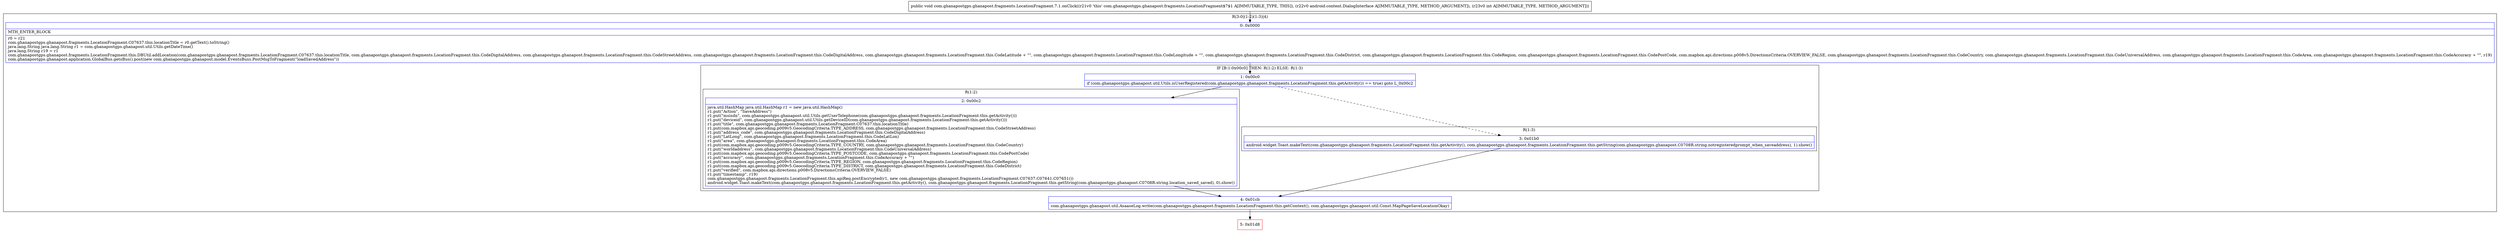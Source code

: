 digraph "CFG forcom.ghanapostgps.ghanapost.fragments.LocationFragment.7.1.onClick(Landroid\/content\/DialogInterface;I)V" {
subgraph cluster_Region_897273683 {
label = "R(3:0|(1:2)(1:3)|4)";
node [shape=record,color=blue];
Node_0 [shape=record,label="{0\:\ 0x0000|MTH_ENTER_BLOCK\l|r0 = r21\lcom.ghanapostgps.ghanapost.fragments.LocationFragment.C07637.this.locationTitle = r0.getText().toString()\ljava.lang.String java.lang.String r1 = com.ghanapostgps.ghanapost.util.Utils.getDateTime()\ljava.lang.String r19 = r1\lcom.ghanapostgps.ghanapost.fragments.LocationFragment.this.DBUtil.addLocation(com.ghanapostgps.ghanapost.fragments.LocationFragment.C07637.this.locationTitle, com.ghanapostgps.ghanapost.fragments.LocationFragment.this.CodeDigitalAddress, com.ghanapostgps.ghanapost.fragments.LocationFragment.this.CodeStreetAddress, com.ghanapostgps.ghanapost.fragments.LocationFragment.this.CodeDigitalAddress, com.ghanapostgps.ghanapost.fragments.LocationFragment.this.CodeLatitude + \"\", com.ghanapostgps.ghanapost.fragments.LocationFragment.this.CodeLongitude + \"\", com.ghanapostgps.ghanapost.fragments.LocationFragment.this.CodeDistrict, com.ghanapostgps.ghanapost.fragments.LocationFragment.this.CodeRegion, com.ghanapostgps.ghanapost.fragments.LocationFragment.this.CodePostCode, com.mapbox.api.directions.p008v5.DirectionsCriteria.OVERVIEW_FALSE, com.ghanapostgps.ghanapost.fragments.LocationFragment.this.CodeCountry, com.ghanapostgps.ghanapost.fragments.LocationFragment.this.CodeUniversalAddress, com.ghanapostgps.ghanapost.fragments.LocationFragment.this.CodeArea, com.ghanapostgps.ghanapost.fragments.LocationFragment.this.CodeAccuracy + \"\", r19)\lcom.ghanapostgps.ghanapost.application.GlobalBus.getsBus().post(new com.ghanapostgps.ghanapost.model.EventsBuss.PostMsgToFragment(\"loadSavedAddress\"))\l}"];
subgraph cluster_IfRegion_1117137926 {
label = "IF [B:1:0x00c0] THEN: R(1:2) ELSE: R(1:3)";
node [shape=record,color=blue];
Node_1 [shape=record,label="{1\:\ 0x00c0|if (com.ghanapostgps.ghanapost.util.Utils.isUserRegistered(com.ghanapostgps.ghanapost.fragments.LocationFragment.this.getActivity()) == true) goto L_0x00c2\l}"];
subgraph cluster_Region_1501179560 {
label = "R(1:2)";
node [shape=record,color=blue];
Node_2 [shape=record,label="{2\:\ 0x00c2|java.util.HashMap java.util.HashMap r1 = new java.util.HashMap()\lr1.put(\"Action\", \"SaveAddress\")\lr1.put(\"msisdn\", com.ghanapostgps.ghanapost.util.Utils.getUserTelephone(com.ghanapostgps.ghanapost.fragments.LocationFragment.this.getActivity()))\lr1.put(\"deviceid\", com.ghanapostgps.ghanapost.util.Utils.getDeviceID(com.ghanapostgps.ghanapost.fragments.LocationFragment.this.getActivity()))\lr1.put(\"title\", com.ghanapostgps.ghanapost.fragments.LocationFragment.C07637.this.locationTitle)\lr1.put(com.mapbox.api.geocoding.p009v5.GeocodingCriteria.TYPE_ADDRESS, com.ghanapostgps.ghanapost.fragments.LocationFragment.this.CodeStreetAddress)\lr1.put(\"address_code\", com.ghanapostgps.ghanapost.fragments.LocationFragment.this.CodeDigitalAddress)\lr1.put(\"LatLong\", com.ghanapostgps.ghanapost.fragments.LocationFragment.this.CodeLatLon)\lr1.put(\"area\", com.ghanapostgps.ghanapost.fragments.LocationFragment.this.CodeArea)\lr1.put(com.mapbox.api.geocoding.p009v5.GeocodingCriteria.TYPE_COUNTRY, com.ghanapostgps.ghanapost.fragments.LocationFragment.this.CodeCountry)\lr1.put(\"worldaddress\", com.ghanapostgps.ghanapost.fragments.LocationFragment.this.CodeUniversalAddress)\lr1.put(com.mapbox.api.geocoding.p009v5.GeocodingCriteria.TYPE_POSTCODE, com.ghanapostgps.ghanapost.fragments.LocationFragment.this.CodePostCode)\lr1.put(\"accuracy\", com.ghanapostgps.ghanapost.fragments.LocationFragment.this.CodeAccuracy + \"\")\lr1.put(com.mapbox.api.geocoding.p009v5.GeocodingCriteria.TYPE_REGION, com.ghanapostgps.ghanapost.fragments.LocationFragment.this.CodeRegion)\lr1.put(com.mapbox.api.geocoding.p009v5.GeocodingCriteria.TYPE_DISTRICT, com.ghanapostgps.ghanapost.fragments.LocationFragment.this.CodeDistrict)\lr1.put(\"verified\", com.mapbox.api.directions.p008v5.DirectionsCriteria.OVERVIEW_FALSE)\lr1.put(\"timestamp\", r19)\lcom.ghanapostgps.ghanapost.fragments.LocationFragment.this.apiReq.postEncrypted(r1, new com.ghanapostgps.ghanapost.fragments.LocationFragment.C07637.C07641.C07651())\landroid.widget.Toast.makeText(com.ghanapostgps.ghanapost.fragments.LocationFragment.this.getActivity(), com.ghanapostgps.ghanapost.fragments.LocationFragment.this.getString(com.ghanapostgps.ghanapost.C0708R.string.location_saved_saved), 0).show()\l}"];
}
subgraph cluster_Region_970734891 {
label = "R(1:3)";
node [shape=record,color=blue];
Node_3 [shape=record,label="{3\:\ 0x01b0|android.widget.Toast.makeText(com.ghanapostgps.ghanapost.fragments.LocationFragment.this.getActivity(), com.ghanapostgps.ghanapost.fragments.LocationFragment.this.getString(com.ghanapostgps.ghanapost.C0708R.string.notregisteredprompt_when_saveaddress), 1).show()\l}"];
}
}
Node_4 [shape=record,label="{4\:\ 0x01cb|com.ghanapostgps.ghanapost.util.AsaaseLog.write(com.ghanapostgps.ghanapost.fragments.LocationFragment.this.getContext(), com.ghanapostgps.ghanapost.util.Const.MapPageSaveLocationOkay)\l}"];
}
Node_5 [shape=record,color=red,label="{5\:\ 0x01d8}"];
MethodNode[shape=record,label="{public void com.ghanapostgps.ghanapost.fragments.LocationFragment.7.1.onClick((r21v0 'this' com.ghanapostgps.ghanapost.fragments.LocationFragment$7$1 A[IMMUTABLE_TYPE, THIS]), (r22v0 android.content.DialogInterface A[IMMUTABLE_TYPE, METHOD_ARGUMENT]), (r23v0 int A[IMMUTABLE_TYPE, METHOD_ARGUMENT])) }"];
MethodNode -> Node_0;
Node_0 -> Node_1;
Node_1 -> Node_2;
Node_1 -> Node_3[style=dashed];
Node_2 -> Node_4;
Node_3 -> Node_4;
Node_4 -> Node_5;
}

